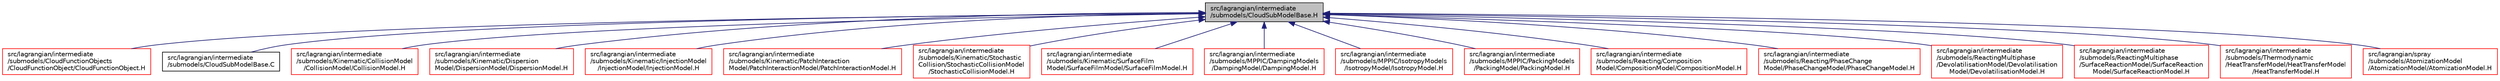 digraph "src/lagrangian/intermediate/submodels/CloudSubModelBase.H"
{
  bgcolor="transparent";
  edge [fontname="Helvetica",fontsize="10",labelfontname="Helvetica",labelfontsize="10"];
  node [fontname="Helvetica",fontsize="10",shape=record];
  Node86 [label="src/lagrangian/intermediate\l/submodels/CloudSubModelBase.H",height=0.2,width=0.4,color="black", fillcolor="grey75", style="filled", fontcolor="black"];
  Node86 -> Node87 [dir="back",color="midnightblue",fontsize="10",style="solid",fontname="Helvetica"];
  Node87 [label="src/lagrangian/intermediate\l/submodels/CloudFunctionObjects\l/CloudFunctionObject/CloudFunctionObject.H",height=0.2,width=0.4,color="red",URL="$a06218.html"];
  Node86 -> Node138 [dir="back",color="midnightblue",fontsize="10",style="solid",fontname="Helvetica"];
  Node138 [label="src/lagrangian/intermediate\l/submodels/CloudSubModelBase.C",height=0.2,width=0.4,color="black",URL="$a06287.html"];
  Node86 -> Node139 [dir="back",color="midnightblue",fontsize="10",style="solid",fontname="Helvetica"];
  Node139 [label="src/lagrangian/intermediate\l/submodels/Kinematic/CollisionModel\l/CollisionModel/CollisionModel.H",height=0.2,width=0.4,color="red",URL="$a06305.html"];
  Node86 -> Node148 [dir="back",color="midnightblue",fontsize="10",style="solid",fontname="Helvetica"];
  Node148 [label="src/lagrangian/intermediate\l/submodels/Kinematic/Dispersion\lModel/DispersionModel/DispersionModel.H",height=0.2,width=0.4,color="red",URL="$a06371.html"];
  Node86 -> Node161 [dir="back",color="midnightblue",fontsize="10",style="solid",fontname="Helvetica"];
  Node161 [label="src/lagrangian/intermediate\l/submodels/Kinematic/InjectionModel\l/InjectionModel/InjectionModel.H",height=0.2,width=0.4,color="red",URL="$a06416.html"];
  Node86 -> Node197 [dir="back",color="midnightblue",fontsize="10",style="solid",fontname="Helvetica"];
  Node197 [label="src/lagrangian/intermediate\l/submodels/Kinematic/PatchInteraction\lModel/PatchInteractionModel/PatchInteractionModel.H",height=0.2,width=0.4,color="red",URL="$a06641.html"];
  Node86 -> Node212 [dir="back",color="midnightblue",fontsize="10",style="solid",fontname="Helvetica"];
  Node212 [label="src/lagrangian/intermediate\l/submodels/Kinematic/Stochastic\lCollision/StochasticCollisionModel\l/StochasticCollisionModel.H",height=0.2,width=0.4,color="red",URL="$a06668.html"];
  Node86 -> Node226 [dir="back",color="midnightblue",fontsize="10",style="solid",fontname="Helvetica"];
  Node226 [label="src/lagrangian/intermediate\l/submodels/Kinematic/SurfaceFilm\lModel/SurfaceFilmModel/SurfaceFilmModel.H",height=0.2,width=0.4,color="red",URL="$a06683.html"];
  Node86 -> Node237 [dir="back",color="midnightblue",fontsize="10",style="solid",fontname="Helvetica"];
  Node237 [label="src/lagrangian/intermediate\l/submodels/MPPIC/DampingModels\l/DampingModel/DampingModel.H",height=0.2,width=0.4,color="red",URL="$a06749.html"];
  Node86 -> Node245 [dir="back",color="midnightblue",fontsize="10",style="solid",fontname="Helvetica"];
  Node245 [label="src/lagrangian/intermediate\l/submodels/MPPIC/IsotropyModels\l/IsotropyModel/IsotropyModel.H",height=0.2,width=0.4,color="red",URL="$a06767.html"];
  Node86 -> Node252 [dir="back",color="midnightblue",fontsize="10",style="solid",fontname="Helvetica"];
  Node252 [label="src/lagrangian/intermediate\l/submodels/MPPIC/PackingModels\l/PackingModel/PackingModel.H",height=0.2,width=0.4,color="red",URL="$a06803.html"];
  Node86 -> Node261 [dir="back",color="midnightblue",fontsize="10",style="solid",fontname="Helvetica"];
  Node261 [label="src/lagrangian/intermediate\l/submodels/Reacting/Composition\lModel/CompositionModel/CompositionModel.H",height=0.2,width=0.4,color="red",URL="$a06851.html"];
  Node86 -> Node275 [dir="back",color="midnightblue",fontsize="10",style="solid",fontname="Helvetica"];
  Node275 [label="src/lagrangian/intermediate\l/submodels/Reacting/PhaseChange\lModel/PhaseChangeModel/PhaseChangeModel.H",height=0.2,width=0.4,color="red",URL="$a06920.html"];
  Node86 -> Node285 [dir="back",color="midnightblue",fontsize="10",style="solid",fontname="Helvetica"];
  Node285 [label="src/lagrangian/intermediate\l/submodels/ReactingMultiphase\l/DevolatilisationModel/Devolatilisation\lModel/DevolatilisationModel.H",height=0.2,width=0.4,color="red",URL="$a06935.html"];
  Node86 -> Node296 [dir="back",color="midnightblue",fontsize="10",style="solid",fontname="Helvetica"];
  Node296 [label="src/lagrangian/intermediate\l/submodels/ReactingMultiphase\l/SurfaceReactionModel/SurfaceReaction\lModel/SurfaceReactionModel.H",height=0.2,width=0.4,color="red",URL="$a06992.html"];
  Node86 -> Node313 [dir="back",color="midnightblue",fontsize="10",style="solid",fontname="Helvetica"];
  Node313 [label="src/lagrangian/intermediate\l/submodels/Thermodynamic\l/HeatTransferModel/HeatTransferModel\l/HeatTransferModel.H",height=0.2,width=0.4,color="red",URL="$a07001.html"];
  Node86 -> Node321 [dir="back",color="midnightblue",fontsize="10",style="solid",fontname="Helvetica"];
  Node321 [label="src/lagrangian/spray\l/submodels/AtomizationModel\l/AtomizationModel/AtomizationModel.H",height=0.2,width=0.4,color="red",URL="$a07385.html"];
}

